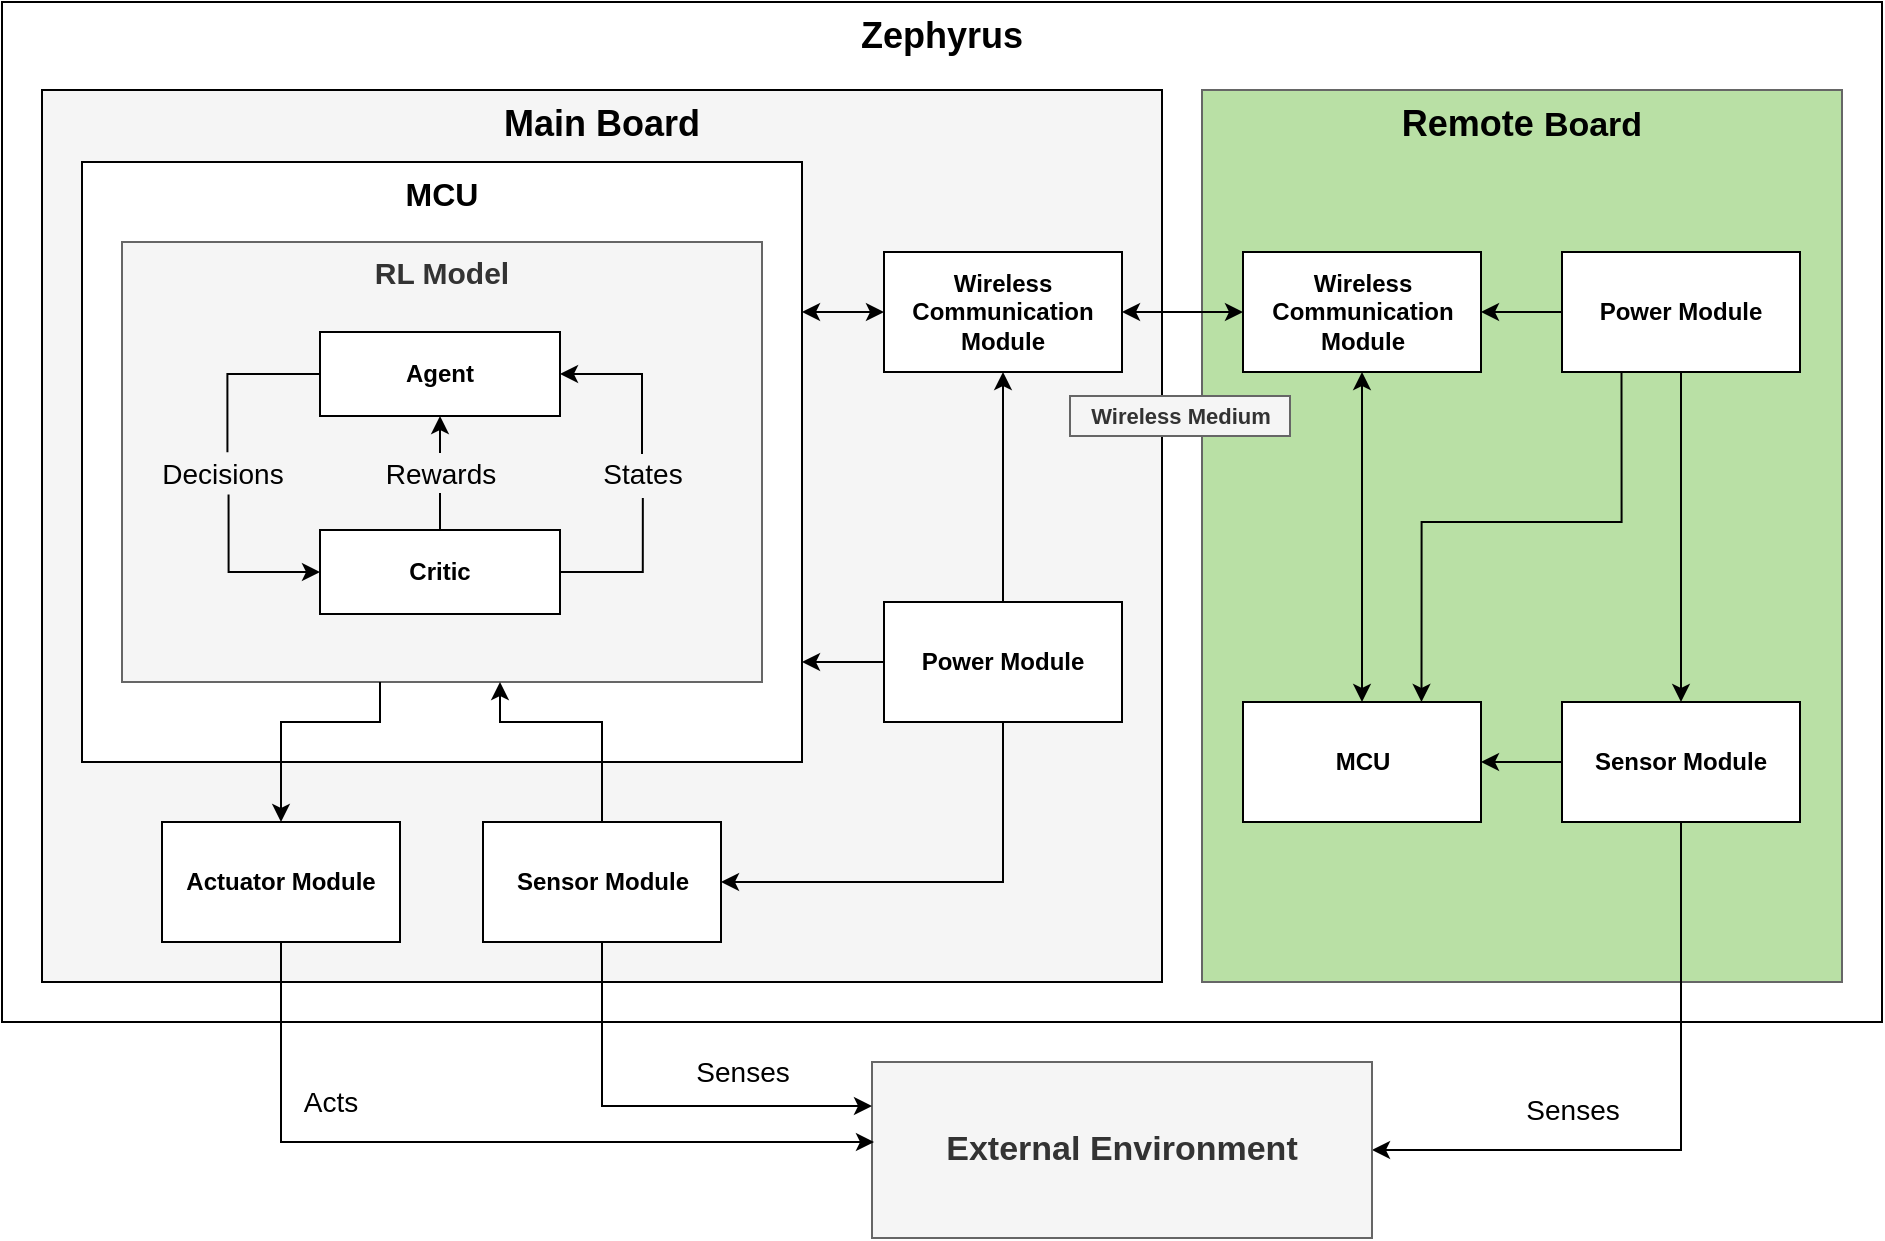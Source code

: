 <mxfile version="13.9.2" type="device"><diagram id="rcMMGNy7ycqetSJ9uPKk" name="Page-1"><mxGraphModel dx="4518" dy="1694" grid="1" gridSize="10" guides="1" tooltips="1" connect="1" arrows="1" fold="1" page="1" pageScale="1" pageWidth="4681" pageHeight="3300" math="0" shadow="0"><root><mxCell id="0"/><mxCell id="1" parent="0"/><mxCell id="sU9oV2O2RAJgF_Q0SmPN-2" value="&lt;b style=&quot;white-space: normal ; font-size: 18px&quot;&gt;Zephyrus&lt;/b&gt;" style="rounded=0;whiteSpace=wrap;html=1;verticalAlign=top;" vertex="1" parent="1"><mxGeometry x="570" y="400" width="940" height="510" as="geometry"/></mxCell><mxCell id="sU9oV2O2RAJgF_Q0SmPN-3" value="&lt;b style=&quot;color: rgb(0 , 0 , 0) ; font-size: 18px ; white-space: normal&quot;&gt;Remote&amp;nbsp;&lt;/b&gt;&lt;b style=&quot;color: rgb(0 , 0 , 0) ; white-space: normal ; font-size: 17px&quot;&gt;Board&lt;/b&gt;" style="rounded=0;whiteSpace=wrap;html=1;fontColor=#333333;verticalAlign=top;fillColor=#B9E0A5;strokeColor=#666666;" vertex="1" parent="1"><mxGeometry x="1170" y="444" width="320" height="446" as="geometry"/></mxCell><mxCell id="sU9oV2O2RAJgF_Q0SmPN-4" value="&lt;font color=&quot;#000000&quot;&gt;&lt;span style=&quot;font-size: 18px&quot;&gt;&lt;b&gt;Main Board&lt;/b&gt;&lt;/span&gt;&lt;/font&gt;" style="rounded=0;whiteSpace=wrap;html=1;fillColor=#f5f5f5;strokeColor=#000000;verticalAlign=top;fontColor=#333333;" vertex="1" parent="1"><mxGeometry x="590" y="444" width="560" height="446" as="geometry"/></mxCell><mxCell id="sU9oV2O2RAJgF_Q0SmPN-5" style="edgeStyle=orthogonalEdgeStyle;rounded=0;orthogonalLoop=1;jettySize=auto;html=1;entryX=0;entryY=0.5;entryDx=0;entryDy=0;startArrow=classic;startFill=1;endArrow=none;endFill=0;" edge="1" parent="1" source="sU9oV2O2RAJgF_Q0SmPN-6" target="sU9oV2O2RAJgF_Q0SmPN-39"><mxGeometry relative="1" as="geometry"><mxPoint x="970" y="552" as="sourcePoint"/><Array as="points"><mxPoint x="1011" y="730"/></Array></mxGeometry></mxCell><mxCell id="sU9oV2O2RAJgF_Q0SmPN-6" value="&lt;b&gt;&lt;font style=&quot;font-size: 16px&quot;&gt;MCU&lt;/font&gt;&lt;/b&gt;" style="rounded=0;whiteSpace=wrap;html=1;verticalAlign=top;" vertex="1" parent="1"><mxGeometry x="610" y="480" width="360" height="300" as="geometry"/></mxCell><mxCell id="sU9oV2O2RAJgF_Q0SmPN-7" value="&lt;b&gt;&lt;font style=&quot;font-size: 15px&quot;&gt;RL Model&lt;/font&gt;&lt;/b&gt;" style="rounded=0;whiteSpace=wrap;html=1;verticalAlign=top;fillColor=#f5f5f5;strokeColor=#666666;fontColor=#333333;" vertex="1" parent="1"><mxGeometry x="630" y="520" width="320" height="220" as="geometry"/></mxCell><mxCell id="sU9oV2O2RAJgF_Q0SmPN-8" value="&lt;font style=&quot;font-size: 11px&quot;&gt;&lt;b&gt;Wireless Medium&lt;/b&gt;&lt;/font&gt;" style="text;html=1;align=center;verticalAlign=middle;resizable=0;points=[];;autosize=1;fillColor=#f5f5f5;strokeColor=#666666;fontColor=#333333;" vertex="1" parent="1"><mxGeometry x="1104" y="597" width="110" height="20" as="geometry"/></mxCell><mxCell id="sU9oV2O2RAJgF_Q0SmPN-9" style="edgeStyle=orthogonalEdgeStyle;rounded=0;orthogonalLoop=1;jettySize=auto;html=1;exitX=1;exitY=0.5;exitDx=0;exitDy=0;entryX=0.5;entryY=1;entryDx=0;entryDy=0;startArrow=classic;startFill=1;endArrow=none;endFill=0;" edge="1" parent="1" source="sU9oV2O2RAJgF_Q0SmPN-10" target="sU9oV2O2RAJgF_Q0SmPN-41"><mxGeometry relative="1" as="geometry"/></mxCell><mxCell id="sU9oV2O2RAJgF_Q0SmPN-10" value="&lt;span style=&quot;font-size: 17px&quot;&gt;&lt;b&gt;External Environment&lt;/b&gt;&lt;/span&gt;" style="rounded=0;whiteSpace=wrap;html=1;fillColor=#f5f5f5;strokeColor=#666666;fontColor=#333333;" vertex="1" parent="1"><mxGeometry x="1005" y="930" width="250" height="88" as="geometry"/></mxCell><mxCell id="sU9oV2O2RAJgF_Q0SmPN-11" value="&lt;font style=&quot;font-size: 14px&quot;&gt;Senses&lt;/font&gt;" style="text;html=1;align=center;verticalAlign=middle;resizable=0;points=[];;autosize=1;" vertex="1" parent="1"><mxGeometry x="1324.5" y="944" width="60" height="20" as="geometry"/></mxCell><mxCell id="sU9oV2O2RAJgF_Q0SmPN-12" style="edgeStyle=orthogonalEdgeStyle;rounded=0;orthogonalLoop=1;jettySize=auto;html=1;exitX=0.5;exitY=0;exitDx=0;exitDy=0;entryX=0.5;entryY=1;entryDx=0;entryDy=0;startArrow=none;startFill=0;" edge="1" parent="1" source="sU9oV2O2RAJgF_Q0SmPN-20" target="sU9oV2O2RAJgF_Q0SmPN-16"><mxGeometry relative="1" as="geometry"/></mxCell><mxCell id="sU9oV2O2RAJgF_Q0SmPN-13" style="edgeStyle=orthogonalEdgeStyle;rounded=0;orthogonalLoop=1;jettySize=auto;html=1;exitX=1;exitY=0.5;exitDx=0;exitDy=0;entryX=0.507;entryY=1.1;entryDx=0;entryDy=0;entryPerimeter=0;endArrow=none;endFill=0;" edge="1" parent="1" source="sU9oV2O2RAJgF_Q0SmPN-14" target="sU9oV2O2RAJgF_Q0SmPN-19"><mxGeometry relative="1" as="geometry"/></mxCell><mxCell id="sU9oV2O2RAJgF_Q0SmPN-14" value="&lt;b&gt;Critic&lt;/b&gt;" style="rounded=0;whiteSpace=wrap;html=1;" vertex="1" parent="1"><mxGeometry x="729" y="664" width="120" height="42" as="geometry"/></mxCell><mxCell id="sU9oV2O2RAJgF_Q0SmPN-15" style="edgeStyle=orthogonalEdgeStyle;rounded=0;orthogonalLoop=1;jettySize=auto;html=1;exitX=0.541;exitY=1.014;exitDx=0;exitDy=0;entryX=0;entryY=0.5;entryDx=0;entryDy=0;startArrow=none;startFill=0;exitPerimeter=0;" edge="1" parent="1" source="sU9oV2O2RAJgF_Q0SmPN-22" target="sU9oV2O2RAJgF_Q0SmPN-14"><mxGeometry relative="1" as="geometry"/></mxCell><mxCell id="sU9oV2O2RAJgF_Q0SmPN-16" value="&lt;b&gt;Agent&lt;/b&gt;" style="rounded=0;whiteSpace=wrap;html=1;" vertex="1" parent="1"><mxGeometry x="729" y="565" width="120" height="42" as="geometry"/></mxCell><mxCell id="sU9oV2O2RAJgF_Q0SmPN-17" value="&lt;font style=&quot;font-size: 14px&quot;&gt;Acts&lt;br&gt;&lt;/font&gt;" style="text;html=1;align=center;verticalAlign=middle;resizable=0;points=[];;autosize=1;" vertex="1" parent="1"><mxGeometry x="714" y="940" width="40" height="20" as="geometry"/></mxCell><mxCell id="sU9oV2O2RAJgF_Q0SmPN-18" style="edgeStyle=orthogonalEdgeStyle;rounded=0;orthogonalLoop=1;jettySize=auto;html=1;entryX=1;entryY=0.5;entryDx=0;entryDy=0;" edge="1" parent="1" source="sU9oV2O2RAJgF_Q0SmPN-19" target="sU9oV2O2RAJgF_Q0SmPN-16"><mxGeometry relative="1" as="geometry"><Array as="points"><mxPoint x="890" y="586"/></Array></mxGeometry></mxCell><mxCell id="sU9oV2O2RAJgF_Q0SmPN-19" value="&lt;font style=&quot;font-size: 14px&quot;&gt;States&lt;/font&gt;" style="text;html=1;align=center;verticalAlign=middle;resizable=0;points=[];;autosize=1;" vertex="1" parent="1"><mxGeometry x="860" y="626" width="60" height="20" as="geometry"/></mxCell><mxCell id="sU9oV2O2RAJgF_Q0SmPN-20" value="&lt;span style=&quot;font-size: 14px&quot;&gt;Rewards&lt;/span&gt;" style="text;html=1;align=center;verticalAlign=middle;resizable=0;points=[];;autosize=1;" vertex="1" parent="1"><mxGeometry x="754" y="625.5" width="70" height="20" as="geometry"/></mxCell><mxCell id="sU9oV2O2RAJgF_Q0SmPN-21" style="edgeStyle=orthogonalEdgeStyle;rounded=0;orthogonalLoop=1;jettySize=auto;html=1;exitX=0.5;exitY=0;exitDx=0;exitDy=0;entryX=0.5;entryY=1;entryDx=0;entryDy=0;startArrow=none;startFill=0;endArrow=none;endFill=0;" edge="1" parent="1" source="sU9oV2O2RAJgF_Q0SmPN-14" target="sU9oV2O2RAJgF_Q0SmPN-20"><mxGeometry relative="1" as="geometry"><mxPoint x="789" y="664" as="sourcePoint"/><mxPoint x="789" y="608" as="targetPoint"/></mxGeometry></mxCell><mxCell id="sU9oV2O2RAJgF_Q0SmPN-22" value="&lt;font style=&quot;font-size: 14px&quot;&gt;Decisions&lt;/font&gt;" style="text;html=1;align=center;verticalAlign=middle;resizable=0;points=[];;autosize=1;direction=east;" vertex="1" parent="1"><mxGeometry x="640" y="626" width="80" height="20" as="geometry"/></mxCell><mxCell id="sU9oV2O2RAJgF_Q0SmPN-23" style="edgeStyle=orthogonalEdgeStyle;rounded=0;orthogonalLoop=1;jettySize=auto;html=1;exitX=0;exitY=0.5;exitDx=0;exitDy=0;entryX=0.534;entryY=-0.043;entryDx=0;entryDy=0;startArrow=none;startFill=0;entryPerimeter=0;endArrow=none;endFill=0;" edge="1" parent="1" source="sU9oV2O2RAJgF_Q0SmPN-16" target="sU9oV2O2RAJgF_Q0SmPN-22"><mxGeometry relative="1" as="geometry"><mxPoint x="729.286" y="586.286" as="sourcePoint"/><mxPoint x="729.286" y="685.143" as="targetPoint"/></mxGeometry></mxCell><mxCell id="sU9oV2O2RAJgF_Q0SmPN-24" style="edgeStyle=orthogonalEdgeStyle;rounded=0;orthogonalLoop=1;jettySize=auto;html=1;exitX=0.5;exitY=0;exitDx=0;exitDy=0;startArrow=classic;startFill=1;endArrow=none;endFill=0;" edge="1" parent="1" source="sU9oV2O2RAJgF_Q0SmPN-26"><mxGeometry relative="1" as="geometry"><mxPoint x="759" y="740" as="targetPoint"/><Array as="points"><mxPoint x="710" y="760"/><mxPoint x="759" y="760"/></Array></mxGeometry></mxCell><mxCell id="sU9oV2O2RAJgF_Q0SmPN-25" style="edgeStyle=orthogonalEdgeStyle;rounded=0;orthogonalLoop=1;jettySize=auto;html=1;exitX=0.5;exitY=1;exitDx=0;exitDy=0;startArrow=none;startFill=0;endArrow=classic;endFill=1;" edge="1" parent="1" source="sU9oV2O2RAJgF_Q0SmPN-26"><mxGeometry relative="1" as="geometry"><Array as="points"><mxPoint x="788" y="970"/><mxPoint x="1006" y="970"/></Array><mxPoint x="1006" y="970" as="targetPoint"/></mxGeometry></mxCell><mxCell id="sU9oV2O2RAJgF_Q0SmPN-26" value="&lt;b&gt;Actuator Module&lt;/b&gt;" style="rounded=0;whiteSpace=wrap;html=1;" vertex="1" parent="1"><mxGeometry x="650" y="810" width="119" height="60" as="geometry"/></mxCell><mxCell id="sU9oV2O2RAJgF_Q0SmPN-27" style="edgeStyle=orthogonalEdgeStyle;rounded=0;orthogonalLoop=1;jettySize=auto;html=1;exitX=0.75;exitY=0;exitDx=0;exitDy=0;startArrow=classic;startFill=1;endArrow=none;endFill=0;entryX=0.25;entryY=1;entryDx=0;entryDy=0;" edge="1" parent="1" source="sU9oV2O2RAJgF_Q0SmPN-29" target="sU9oV2O2RAJgF_Q0SmPN-36"><mxGeometry relative="1" as="geometry"><Array as="points"><mxPoint x="1280" y="660"/><mxPoint x="1380" y="660"/></Array></mxGeometry></mxCell><mxCell id="sU9oV2O2RAJgF_Q0SmPN-28" style="edgeStyle=orthogonalEdgeStyle;rounded=0;orthogonalLoop=1;jettySize=auto;html=1;exitX=1;exitY=0.5;exitDx=0;exitDy=0;entryX=0;entryY=0.5;entryDx=0;entryDy=0;startArrow=classic;startFill=1;endArrow=none;endFill=0;" edge="1" parent="1" source="sU9oV2O2RAJgF_Q0SmPN-29" target="sU9oV2O2RAJgF_Q0SmPN-41"><mxGeometry relative="1" as="geometry"/></mxCell><mxCell id="sU9oV2O2RAJgF_Q0SmPN-29" value="&lt;b&gt;&lt;font style=&quot;font-size: 12px&quot;&gt;MCU&lt;/font&gt;&lt;/b&gt;" style="rounded=0;whiteSpace=wrap;html=1;" vertex="1" parent="1"><mxGeometry x="1190.5" y="750" width="119" height="60" as="geometry"/></mxCell><mxCell id="sU9oV2O2RAJgF_Q0SmPN-30" value="&lt;b&gt;Wireless Communication Module&lt;/b&gt;" style="rounded=0;whiteSpace=wrap;html=1;" vertex="1" parent="1"><mxGeometry x="1190.5" y="525" width="119" height="60" as="geometry"/></mxCell><mxCell id="sU9oV2O2RAJgF_Q0SmPN-31" style="edgeStyle=orthogonalEdgeStyle;rounded=0;orthogonalLoop=1;jettySize=auto;html=1;exitX=0.5;exitY=0;exitDx=0;exitDy=0;entryX=0.5;entryY=1;entryDx=0;entryDy=0;startArrow=classic;startFill=1;endArrow=classic;endFill=1;" edge="1" parent="1" source="sU9oV2O2RAJgF_Q0SmPN-29" target="sU9oV2O2RAJgF_Q0SmPN-30"><mxGeometry relative="1" as="geometry"><mxPoint x="1239.5" y="695.5" as="sourcePoint"/></mxGeometry></mxCell><mxCell id="sU9oV2O2RAJgF_Q0SmPN-32" style="edgeStyle=orthogonalEdgeStyle;rounded=0;orthogonalLoop=1;jettySize=auto;html=1;exitX=0;exitY=0.5;exitDx=0;exitDy=0;entryX=1;entryY=0.25;entryDx=0;entryDy=0;startArrow=classic;startFill=1;endArrow=classic;endFill=1;" edge="1" parent="1" source="sU9oV2O2RAJgF_Q0SmPN-34" target="sU9oV2O2RAJgF_Q0SmPN-6"><mxGeometry relative="1" as="geometry"/></mxCell><mxCell id="sU9oV2O2RAJgF_Q0SmPN-33" style="edgeStyle=orthogonalEdgeStyle;rounded=0;orthogonalLoop=1;jettySize=auto;html=1;exitX=1;exitY=0.5;exitDx=0;exitDy=0;entryX=0;entryY=0.5;entryDx=0;entryDy=0;startArrow=classic;startFill=1;" edge="1" parent="1" source="sU9oV2O2RAJgF_Q0SmPN-34" target="sU9oV2O2RAJgF_Q0SmPN-30"><mxGeometry relative="1" as="geometry"/></mxCell><mxCell id="sU9oV2O2RAJgF_Q0SmPN-34" value="&lt;b&gt;Wireless Communication Module&lt;/b&gt;" style="rounded=0;whiteSpace=wrap;html=1;" vertex="1" parent="1"><mxGeometry x="1011" y="525" width="119" height="60" as="geometry"/></mxCell><mxCell id="sU9oV2O2RAJgF_Q0SmPN-35" style="edgeStyle=orthogonalEdgeStyle;rounded=0;orthogonalLoop=1;jettySize=auto;html=1;exitX=0;exitY=0.5;exitDx=0;exitDy=0;entryX=1;entryY=0.5;entryDx=0;entryDy=0;startArrow=none;startFill=0;endArrow=classic;endFill=1;" edge="1" parent="1" source="sU9oV2O2RAJgF_Q0SmPN-36" target="sU9oV2O2RAJgF_Q0SmPN-30"><mxGeometry relative="1" as="geometry"/></mxCell><mxCell id="sU9oV2O2RAJgF_Q0SmPN-36" value="&lt;b&gt;Power Module&lt;/b&gt;" style="rounded=0;whiteSpace=wrap;html=1;" vertex="1" parent="1"><mxGeometry x="1350" y="525" width="119" height="60" as="geometry"/></mxCell><mxCell id="sU9oV2O2RAJgF_Q0SmPN-37" style="edgeStyle=orthogonalEdgeStyle;rounded=0;orthogonalLoop=1;jettySize=auto;html=1;startArrow=none;startFill=0;endArrow=classic;endFill=1;" edge="1" parent="1" source="sU9oV2O2RAJgF_Q0SmPN-39" target="sU9oV2O2RAJgF_Q0SmPN-34"><mxGeometry relative="1" as="geometry"/></mxCell><mxCell id="sU9oV2O2RAJgF_Q0SmPN-38" style="edgeStyle=orthogonalEdgeStyle;rounded=0;orthogonalLoop=1;jettySize=auto;html=1;entryX=1;entryY=0.5;entryDx=0;entryDy=0;startArrow=none;startFill=0;endArrow=classic;endFill=1;" edge="1" parent="1" source="sU9oV2O2RAJgF_Q0SmPN-39" target="sU9oV2O2RAJgF_Q0SmPN-43"><mxGeometry relative="1" as="geometry"><Array as="points"><mxPoint x="1070" y="840"/></Array></mxGeometry></mxCell><mxCell id="sU9oV2O2RAJgF_Q0SmPN-39" value="&lt;b&gt;Power Module&lt;/b&gt;" style="rounded=0;whiteSpace=wrap;html=1;" vertex="1" parent="1"><mxGeometry x="1011" y="700" width="119" height="60" as="geometry"/></mxCell><mxCell id="sU9oV2O2RAJgF_Q0SmPN-40" style="edgeStyle=orthogonalEdgeStyle;rounded=0;orthogonalLoop=1;jettySize=auto;html=1;exitX=0.5;exitY=0;exitDx=0;exitDy=0;entryX=0.5;entryY=1;entryDx=0;entryDy=0;startArrow=classic;startFill=1;endArrow=none;endFill=0;" edge="1" parent="1" source="sU9oV2O2RAJgF_Q0SmPN-41" target="sU9oV2O2RAJgF_Q0SmPN-36"><mxGeometry relative="1" as="geometry"/></mxCell><mxCell id="sU9oV2O2RAJgF_Q0SmPN-41" value="&lt;b&gt;Sensor Module&lt;/b&gt;" style="rounded=0;whiteSpace=wrap;html=1;" vertex="1" parent="1"><mxGeometry x="1350" y="750" width="119" height="60" as="geometry"/></mxCell><mxCell id="sU9oV2O2RAJgF_Q0SmPN-42" style="edgeStyle=orthogonalEdgeStyle;rounded=0;orthogonalLoop=1;jettySize=auto;html=1;exitX=0.5;exitY=1;exitDx=0;exitDy=0;entryX=0;entryY=0.25;entryDx=0;entryDy=0;startArrow=none;startFill=0;endArrow=classic;endFill=1;" edge="1" parent="1" source="sU9oV2O2RAJgF_Q0SmPN-43" target="sU9oV2O2RAJgF_Q0SmPN-10"><mxGeometry relative="1" as="geometry"/></mxCell><mxCell id="sU9oV2O2RAJgF_Q0SmPN-43" value="&lt;b&gt;Sensor Module&lt;/b&gt;" style="rounded=0;whiteSpace=wrap;html=1;" vertex="1" parent="1"><mxGeometry x="810.5" y="810" width="119" height="60" as="geometry"/></mxCell><mxCell id="sU9oV2O2RAJgF_Q0SmPN-44" value="" style="endArrow=classic;html=1;startArrow=none;startFill=0;edgeStyle=orthogonalEdgeStyle;rounded=0;" edge="1" parent="1"><mxGeometry width="50" height="50" relative="1" as="geometry"><mxPoint x="870" y="810" as="sourcePoint"/><mxPoint x="819" y="740" as="targetPoint"/><Array as="points"><mxPoint x="870" y="760"/><mxPoint x="819" y="760"/></Array></mxGeometry></mxCell><mxCell id="sU9oV2O2RAJgF_Q0SmPN-45" value="&lt;font style=&quot;font-size: 14px&quot;&gt;Senses&lt;/font&gt;" style="text;html=1;align=center;verticalAlign=middle;resizable=0;points=[];;autosize=1;" vertex="1" parent="1"><mxGeometry x="910" y="925" width="60" height="20" as="geometry"/></mxCell></root></mxGraphModel></diagram></mxfile>
